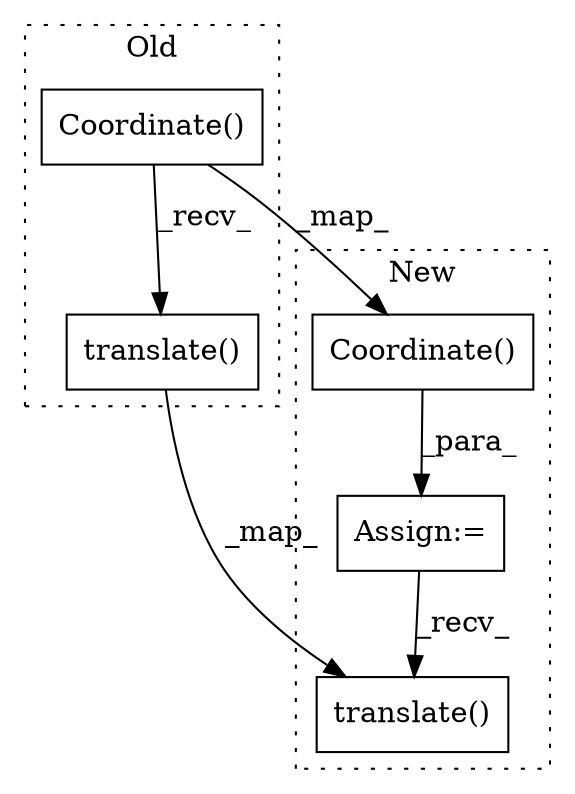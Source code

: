 digraph G {
subgraph cluster0 {
1 [label="Coordinate()" a="75" s="14626,14655" l="28,28" shape="box"];
4 [label="translate()" a="75" s="14692,14716" l="12,14" shape="box"];
label = "Old";
style="dotted";
}
subgraph cluster1 {
2 [label="Coordinate()" a="75" s="14732,14761" l="28,5" shape="box"];
3 [label="translate()" a="75" s="14779,14803" l="12,14" shape="box"];
5 [label="Assign:=" a="68" s="14729" l="3" shape="box"];
label = "New";
style="dotted";
}
1 -> 2 [label="_map_"];
1 -> 4 [label="_recv_"];
2 -> 5 [label="_para_"];
4 -> 3 [label="_map_"];
5 -> 3 [label="_recv_"];
}